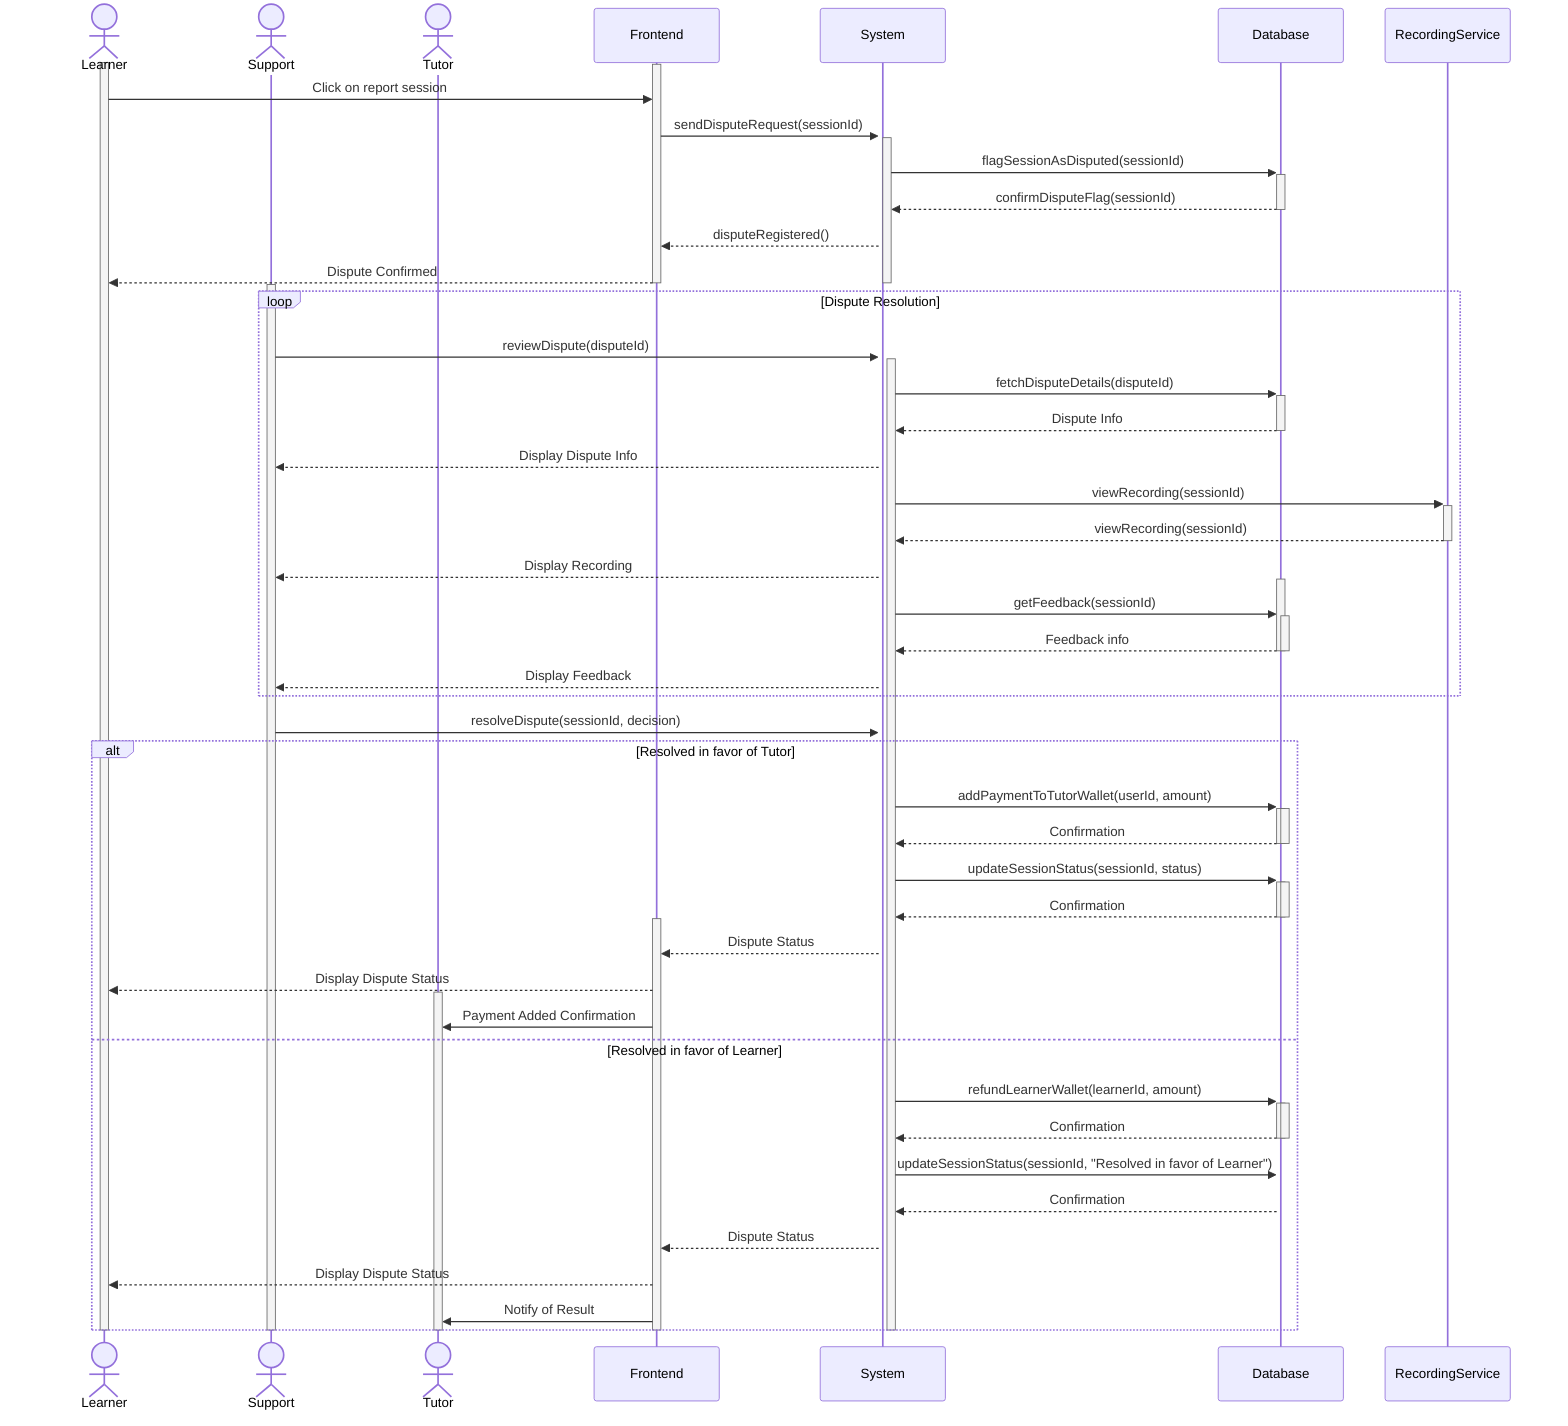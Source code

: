 sequenceDiagram
    actor Learner
    actor Support
    actor Tutor
    participant Frontend
    participant System
    participant Database
    participant RecordingService

    activate Learner
    activate Frontend
    Learner->>Frontend: Click on report session
    Frontend->>+System: sendDisputeRequest(sessionId)
    activate System
    System->>+Database: flagSessionAsDisputed(sessionId)
    Database-->>-System: confirmDisputeFlag(sessionId)
    System-->>Frontend: disputeRegistered()
    Frontend-->>Learner: Dispute Confirmed
    deactivate System
    deactivate Frontend

    activate Support
    activate System

    loop Dispute Resolution
        Support->>+System: reviewDispute(disputeId)
        System->>+Database: fetchDisputeDetails(disputeId)
        Database-->>-System: Dispute Info
        System-->>Support: Display Dispute Info
        System->>+RecordingService: viewRecording(sessionId)
        RecordingService-->>-System: viewRecording(sessionId)
        System-->>Support: Display Recording

        activate Database
        System->>+Database: getFeedback(sessionId)
        Database-->>-System: Feedback info
        deactivate Database
        System-->>Support: Display Feedback
    end

    Support->>System: resolveDispute(sessionId, decision)
    alt Resolved in favor of Tutor
        System->>+Database: addPaymentToTutorWallet(userId, amount)
        activate Database
        Database-->>-System: Confirmation
        deactivate Database
        System->>+Database: updateSessionStatus(sessionId, status)
        activate Database
        Database-->>-System: Confirmation
        deactivate Database
        activate Frontend
        System-->>Frontend: Dispute Status
        Frontend-->>Learner: Display Dispute Status
        activate Tutor
        Frontend->>Tutor: Payment Added Confirmation
    else Resolved in favor of Learner
        System->>+Database: refundLearnerWallet(learnerId, amount)
        activate Database
        Database-->>-System: Confirmation
        deactivate Database
        System->>+Database: updateSessionStatus(sessionId, "Resolved in favor of Learner")
        Database-->>System: Confirmation
        System-->>Frontend: Dispute Status
        Frontend-->>Learner: Display Dispute Status
        Frontend->>Tutor: Notify of Result
    end
    deactivate System
    deactivate Frontend
    deactivate Support
    deactivate Learner
    deactivate Tutor